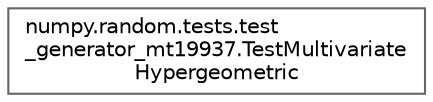 digraph "Graphical Class Hierarchy"
{
 // LATEX_PDF_SIZE
  bgcolor="transparent";
  edge [fontname=Helvetica,fontsize=10,labelfontname=Helvetica,labelfontsize=10];
  node [fontname=Helvetica,fontsize=10,shape=box,height=0.2,width=0.4];
  rankdir="LR";
  Node0 [id="Node000000",label="numpy.random.tests.test\l_generator_mt19937.TestMultivariate\lHypergeometric",height=0.2,width=0.4,color="grey40", fillcolor="white", style="filled",URL="$dd/d92/classnumpy_1_1random_1_1tests_1_1test__generator__mt19937_1_1TestMultivariateHypergeometric.html",tooltip=" "];
}
